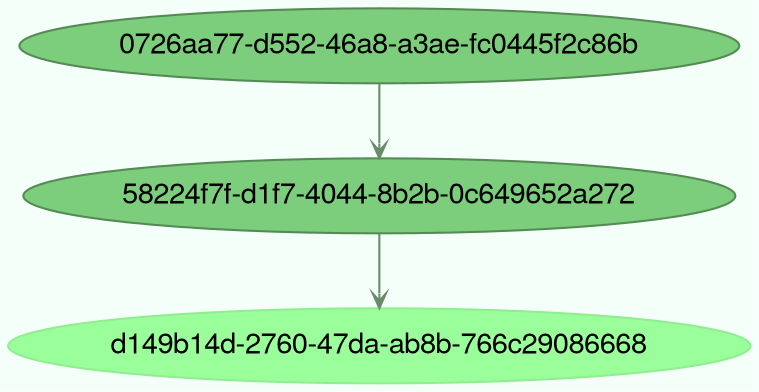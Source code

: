 digraph dependencies {
    graph [root="0726aa77-d552-46a8-a3ae-fc0445f2c86b", arrowhead="vee", bgcolor="mintcream", style="filled", shape="oval", fontname="HelveticaNeue"]
    "d149b14d-2760-47da-ab8b-766c29086668" [color="palegreen2", arrowhead="vee", fillcolor="palegreen1", style="filled", shape="oval", fontname="HelveticaNeue"]
    "58224f7f-d1f7-4044-8b2b-0c649652a272" [color="palegreen4", arrowhead="vee", fillcolor="palegreen3", style="filled", shape="oval", fontname="HelveticaNeue"]
    "58224f7f-d1f7-4044-8b2b-0c649652a272" -> "d149b14d-2760-47da-ab8b-766c29086668" [color="darkseagreen4", arrowhead="vee", arrowsize="0.7", style="filled", shape="oval", arrowcolor="black", fontname="HelveticaNeue"]
    "0726aa77-d552-46a8-a3ae-fc0445f2c86b" [color="palegreen4", arrowhead="vee", fillcolor="palegreen3", style="filled", shape="oval", fontname="HelveticaNeue"]
    "0726aa77-d552-46a8-a3ae-fc0445f2c86b" -> "58224f7f-d1f7-4044-8b2b-0c649652a272" [color="darkseagreen4", arrowhead="vee", arrowsize="0.7", style="filled", shape="oval", arrowcolor="black", fontname="HelveticaNeue"]
}
